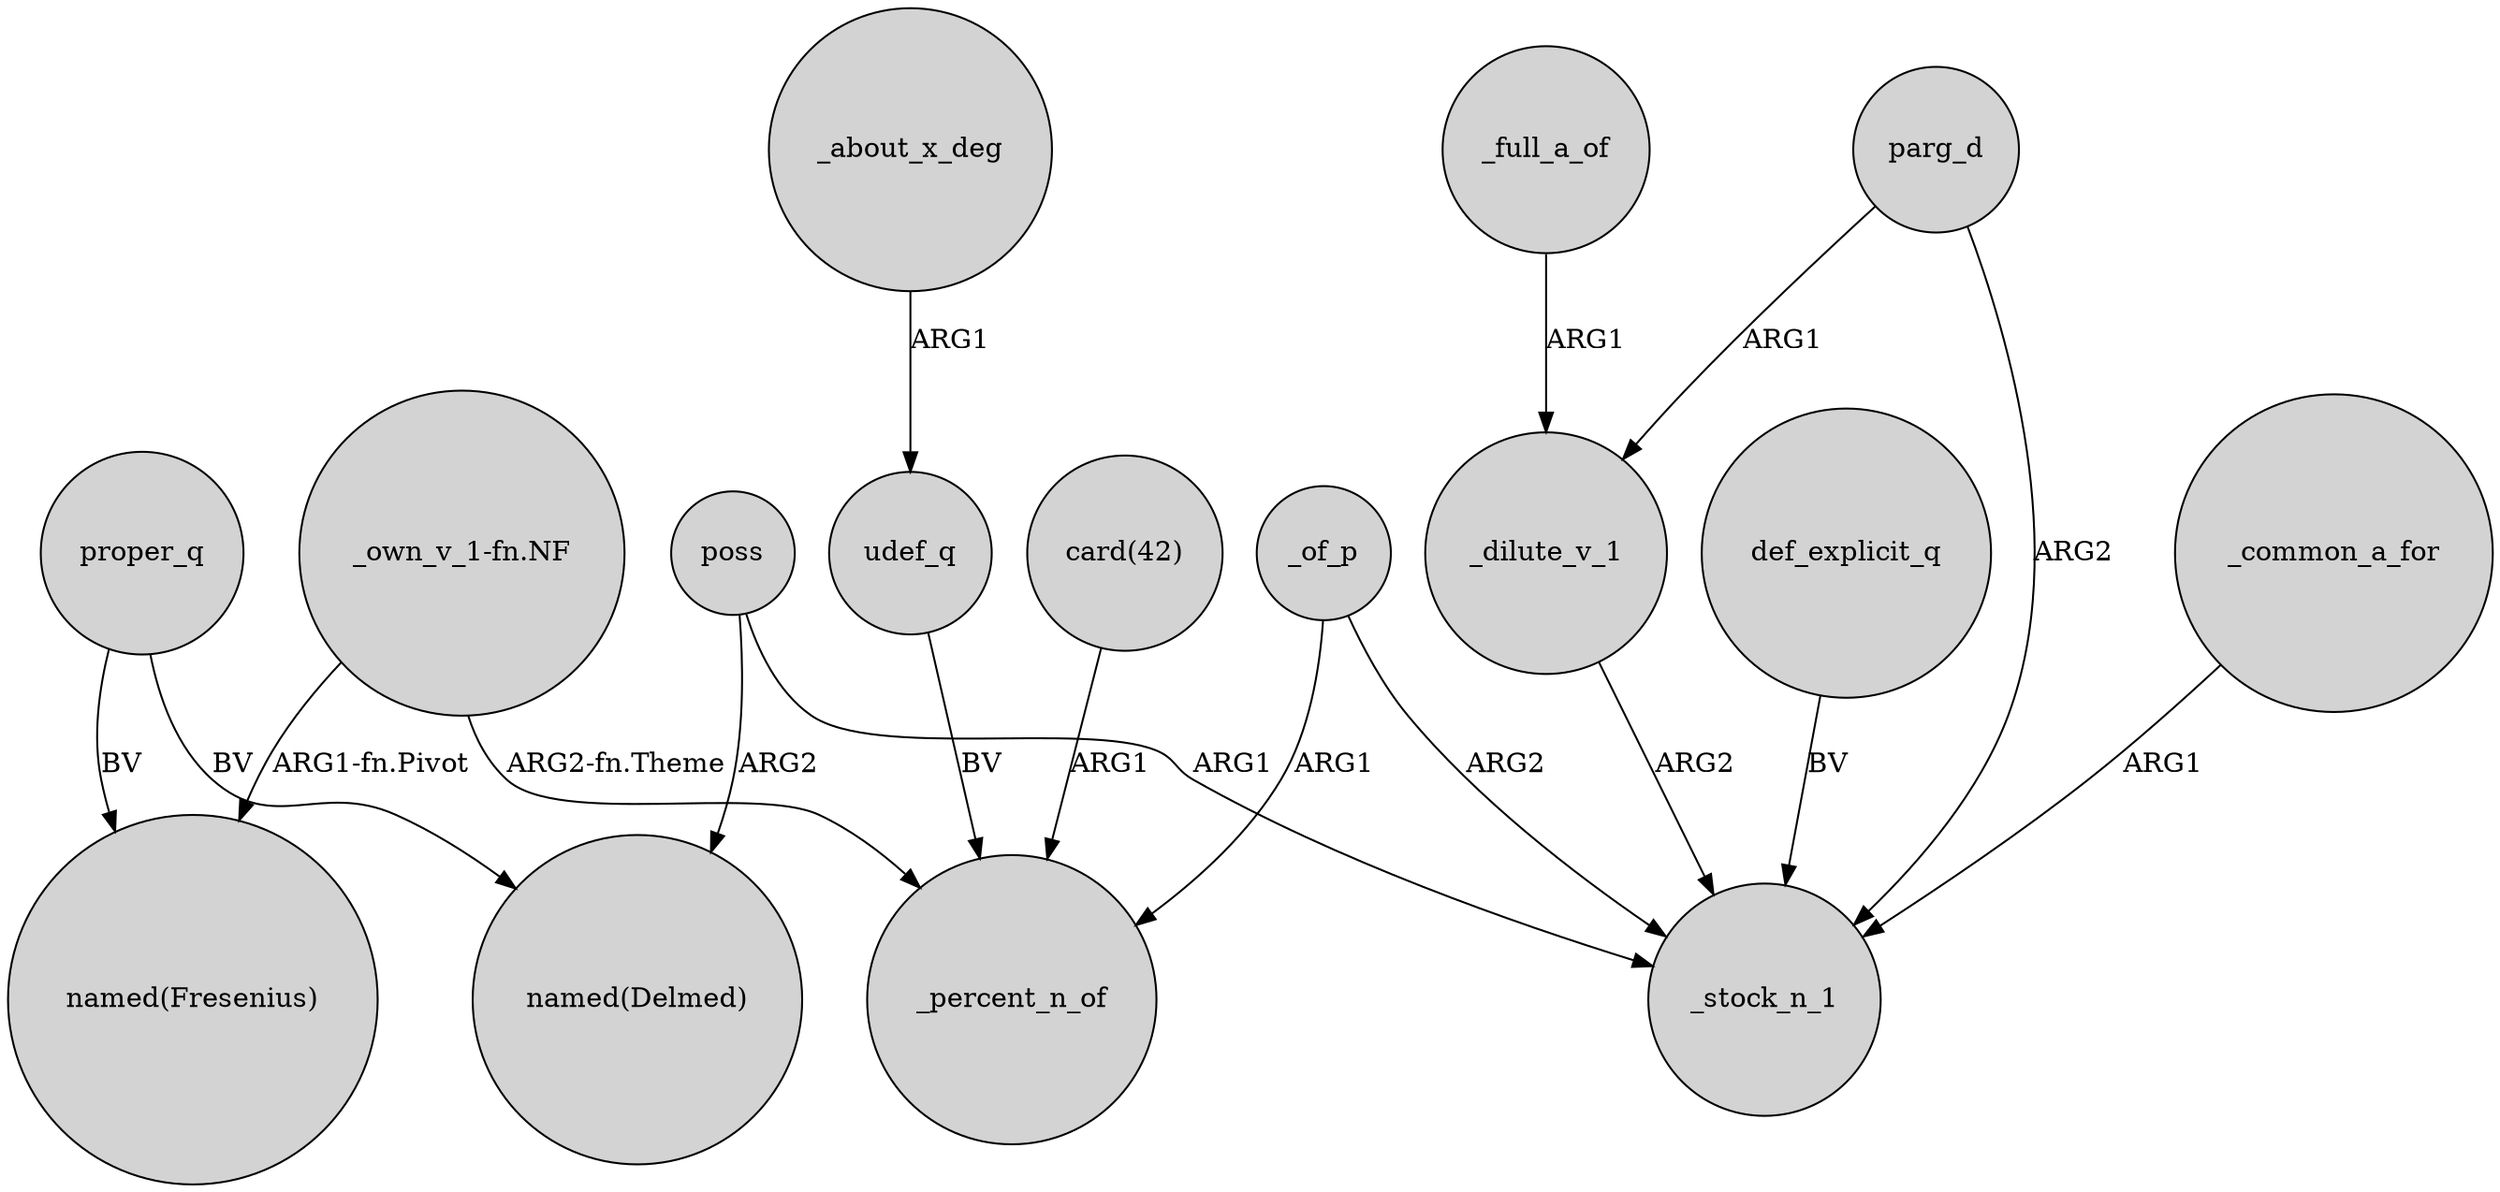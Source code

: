 digraph {
	node [shape=circle style=filled]
	poss -> "named(Delmed)" [label=ARG2]
	_common_a_for -> _stock_n_1 [label=ARG1]
	"card(42)" -> _percent_n_of [label=ARG1]
	_of_p -> _stock_n_1 [label=ARG2]
	_full_a_of -> _dilute_v_1 [label=ARG1]
	udef_q -> _percent_n_of [label=BV]
	_about_x_deg -> udef_q [label=ARG1]
	def_explicit_q -> _stock_n_1 [label=BV]
	parg_d -> _dilute_v_1 [label=ARG1]
	"_own_v_1-fn.NF" -> _percent_n_of [label="ARG2-fn.Theme"]
	_dilute_v_1 -> _stock_n_1 [label=ARG2]
	proper_q -> "named(Fresenius)" [label=BV]
	proper_q -> "named(Delmed)" [label=BV]
	_of_p -> _percent_n_of [label=ARG1]
	poss -> _stock_n_1 [label=ARG1]
	"_own_v_1-fn.NF" -> "named(Fresenius)" [label="ARG1-fn.Pivot"]
	parg_d -> _stock_n_1 [label=ARG2]
}
